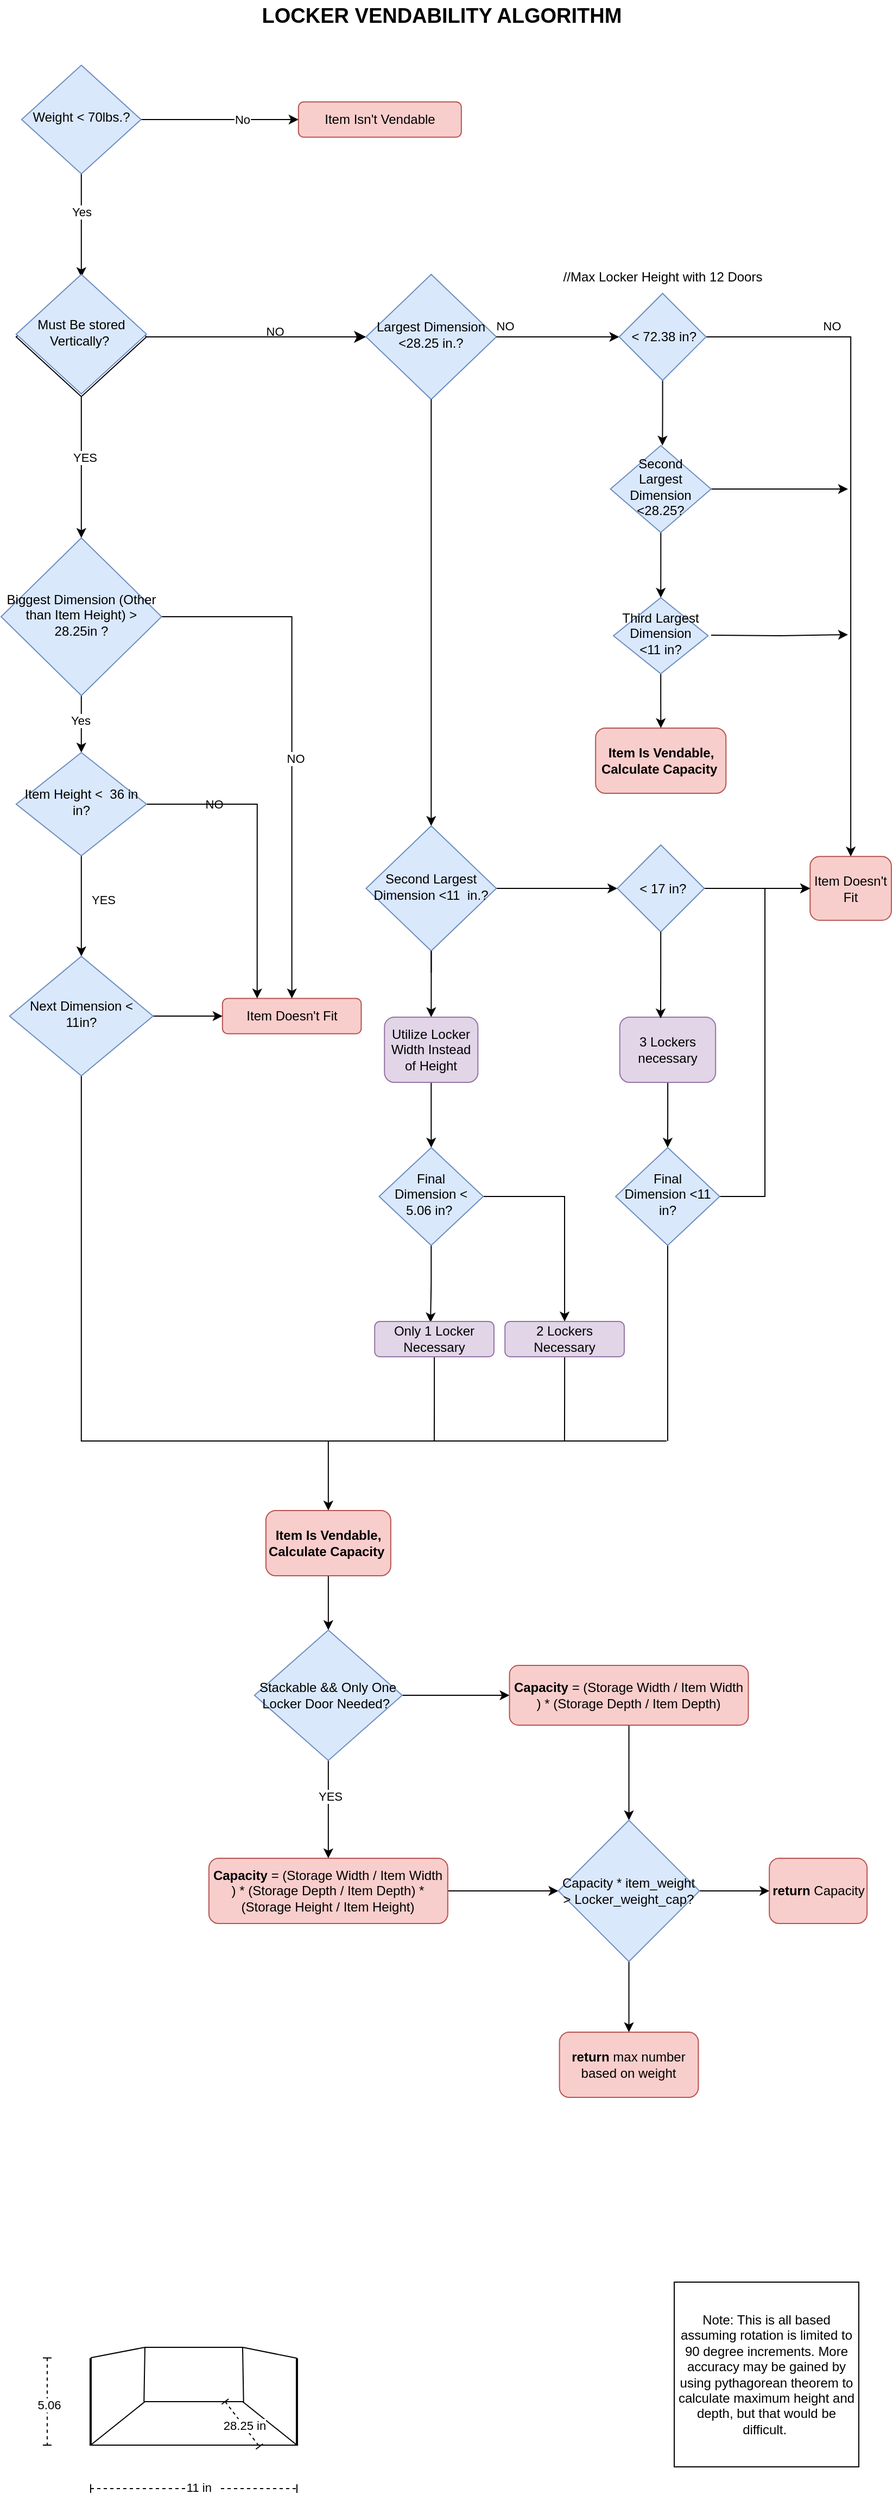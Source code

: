 <mxfile version="24.2.3" type="device">
  <diagram id="C5RBs43oDa-KdzZeNtuy" name="Page-1">
    <mxGraphModel dx="1131" dy="1566" grid="1" gridSize="10" guides="1" tooltips="1" connect="1" arrows="1" fold="1" page="1" pageScale="1" pageWidth="827" pageHeight="1169" math="0" shadow="0">
      <root>
        <mxCell id="WIyWlLk6GJQsqaUBKTNV-0" />
        <mxCell id="WIyWlLk6GJQsqaUBKTNV-1" parent="WIyWlLk6GJQsqaUBKTNV-0" />
        <mxCell id="WIyWlLk6GJQsqaUBKTNV-5" value="NO" style="edgeStyle=orthogonalEdgeStyle;rounded=0;html=1;jettySize=auto;orthogonalLoop=1;fontSize=11;endArrow=classic;endFill=1;endSize=8;strokeWidth=1;shadow=0;labelBackgroundColor=none;entryX=0;entryY=0.5;entryDx=0;entryDy=0;" parent="WIyWlLk6GJQsqaUBKTNV-1" source="WIyWlLk6GJQsqaUBKTNV-6" target="aG4er6lKRkwGD2ePPZym-28" edge="1">
          <mxGeometry x="0.171" y="5" relative="1" as="geometry">
            <mxPoint as="offset" />
            <mxPoint x="253.91" y="320.083" as="targetPoint" />
          </mxGeometry>
        </mxCell>
        <mxCell id="WIyWlLk6GJQsqaUBKTNV-6" value="Must Be stored Vertically?&amp;nbsp;" style="rhombus;whiteSpace=wrap;html=1;shadow=0;fontFamily=Helvetica;fontSize=12;align=center;strokeWidth=1;spacing=6;spacingTop=-4;" parent="WIyWlLk6GJQsqaUBKTNV-1" vertex="1">
          <mxGeometry x="13.91" y="265" width="120" height="110" as="geometry" />
        </mxCell>
        <mxCell id="aG4er6lKRkwGD2ePPZym-1" value="" style="shape=trapezoid;perimeter=trapezoidPerimeter;whiteSpace=wrap;html=1;fixedSize=1;size=50;" parent="WIyWlLk6GJQsqaUBKTNV-1" vertex="1">
          <mxGeometry x="82.48" y="2220" width="190" height="40" as="geometry" />
        </mxCell>
        <mxCell id="aG4er6lKRkwGD2ePPZym-2" value="" style="endArrow=none;html=1;strokeWidth=1;rounded=0;exitX=0.25;exitY=0;exitDx=0;exitDy=0;" parent="WIyWlLk6GJQsqaUBKTNV-1" edge="1">
          <mxGeometry width="50" height="50" relative="1" as="geometry">
            <mxPoint x="131.618" y="2220.0" as="sourcePoint" />
            <mxPoint x="132.48" y="2170" as="targetPoint" />
          </mxGeometry>
        </mxCell>
        <mxCell id="aG4er6lKRkwGD2ePPZym-3" value="" style="endArrow=none;html=1;strokeWidth=1;rounded=0;exitX=0.75;exitY=0;exitDx=0;exitDy=0;" parent="WIyWlLk6GJQsqaUBKTNV-1" source="aG4er6lKRkwGD2ePPZym-1" edge="1">
          <mxGeometry width="50" height="50" relative="1" as="geometry">
            <mxPoint x="252.48" y="2233" as="sourcePoint" />
            <mxPoint x="222.48" y="2170" as="targetPoint" />
          </mxGeometry>
        </mxCell>
        <mxCell id="aG4er6lKRkwGD2ePPZym-4" value="" style="endArrow=none;html=1;strokeWidth=2;rounded=0;exitX=0;exitY=0;exitDx=0;exitDy=0;" parent="WIyWlLk6GJQsqaUBKTNV-1" edge="1">
          <mxGeometry width="50" height="50" relative="1" as="geometry">
            <mxPoint x="82.48" y="2260" as="sourcePoint" />
            <mxPoint x="82.48" y="2180" as="targetPoint" />
          </mxGeometry>
        </mxCell>
        <mxCell id="aG4er6lKRkwGD2ePPZym-5" value="" style="endArrow=none;html=1;strokeWidth=2;rounded=0;exitX=0;exitY=0;exitDx=0;exitDy=0;" parent="WIyWlLk6GJQsqaUBKTNV-1" edge="1">
          <mxGeometry width="50" height="50" relative="1" as="geometry">
            <mxPoint x="272.48" y="2260" as="sourcePoint" />
            <mxPoint x="272.48" y="2180" as="targetPoint" />
          </mxGeometry>
        </mxCell>
        <mxCell id="aG4er6lKRkwGD2ePPZym-6" value="" style="endArrow=none;html=1;rounded=0;" parent="WIyWlLk6GJQsqaUBKTNV-1" edge="1">
          <mxGeometry width="50" height="50" relative="1" as="geometry">
            <mxPoint x="132.48" y="2170" as="sourcePoint" />
            <mxPoint x="222.48" y="2170" as="targetPoint" />
          </mxGeometry>
        </mxCell>
        <mxCell id="aG4er6lKRkwGD2ePPZym-8" value="" style="endArrow=none;html=1;rounded=0;" parent="WIyWlLk6GJQsqaUBKTNV-1" edge="1">
          <mxGeometry width="50" height="50" relative="1" as="geometry">
            <mxPoint x="272.48" y="2180" as="sourcePoint" />
            <mxPoint x="222.48" y="2170" as="targetPoint" />
          </mxGeometry>
        </mxCell>
        <mxCell id="aG4er6lKRkwGD2ePPZym-9" value="" style="endArrow=baseDash;dashed=1;html=1;rounded=0;startArrow=baseDash;startFill=0;endFill=0;" parent="WIyWlLk6GJQsqaUBKTNV-1" edge="1">
          <mxGeometry width="50" height="50" relative="1" as="geometry">
            <mxPoint x="82.48" y="2300" as="sourcePoint" />
            <mxPoint x="272.48" y="2300" as="targetPoint" />
          </mxGeometry>
        </mxCell>
        <mxCell id="aG4er6lKRkwGD2ePPZym-10" value="11 in&amp;nbsp;&amp;nbsp;" style="edgeLabel;html=1;align=center;verticalAlign=middle;resizable=0;points=[];" parent="aG4er6lKRkwGD2ePPZym-9" vertex="1" connectable="0">
          <mxGeometry x="0.074" y="1" relative="1" as="geometry">
            <mxPoint as="offset" />
          </mxGeometry>
        </mxCell>
        <mxCell id="aG4er6lKRkwGD2ePPZym-11" value="" style="endArrow=baseDash;dashed=1;html=1;rounded=0;startArrow=baseDash;startFill=0;endFill=0;" parent="WIyWlLk6GJQsqaUBKTNV-1" edge="1">
          <mxGeometry width="50" height="50" relative="1" as="geometry">
            <mxPoint x="42.48" y="2179.76" as="sourcePoint" />
            <mxPoint x="42.48" y="2260" as="targetPoint" />
          </mxGeometry>
        </mxCell>
        <mxCell id="aG4er6lKRkwGD2ePPZym-12" value="5.06" style="edgeLabel;html=1;align=center;verticalAlign=middle;resizable=0;points=[];" parent="aG4er6lKRkwGD2ePPZym-11" vertex="1" connectable="0">
          <mxGeometry x="0.074" y="1" relative="1" as="geometry">
            <mxPoint as="offset" />
          </mxGeometry>
        </mxCell>
        <mxCell id="aG4er6lKRkwGD2ePPZym-14" value="" style="endArrow=none;html=1;rounded=0;" parent="WIyWlLk6GJQsqaUBKTNV-1" edge="1">
          <mxGeometry width="50" height="50" relative="1" as="geometry">
            <mxPoint x="132.48" y="2170" as="sourcePoint" />
            <mxPoint x="82.48" y="2179.66" as="targetPoint" />
          </mxGeometry>
        </mxCell>
        <mxCell id="aG4er6lKRkwGD2ePPZym-15" value="" style="endArrow=baseDash;dashed=1;html=1;rounded=0;startArrow=baseDash;startFill=0;endFill=0;entryX=0.818;entryY=1.033;entryDx=0;entryDy=0;exitX=0.652;exitY=-0.002;exitDx=0;exitDy=0;entryPerimeter=0;exitPerimeter=0;" parent="WIyWlLk6GJQsqaUBKTNV-1" source="aG4er6lKRkwGD2ePPZym-1" target="aG4er6lKRkwGD2ePPZym-1" edge="1">
          <mxGeometry width="50" height="50" relative="1" as="geometry">
            <mxPoint x="172.48" y="2220" as="sourcePoint" />
            <mxPoint x="242.48" y="2260" as="targetPoint" />
          </mxGeometry>
        </mxCell>
        <mxCell id="aG4er6lKRkwGD2ePPZym-16" value="28.25 in" style="edgeLabel;html=1;align=center;verticalAlign=middle;resizable=0;points=[];" parent="aG4er6lKRkwGD2ePPZym-15" vertex="1" connectable="0">
          <mxGeometry x="0.074" y="1" relative="1" as="geometry">
            <mxPoint as="offset" />
          </mxGeometry>
        </mxCell>
        <mxCell id="aG4er6lKRkwGD2ePPZym-17" value="&lt;font size=&quot;1&quot; style=&quot;&quot;&gt;&lt;b style=&quot;font-size: 19px;&quot;&gt;LOCKER VENDABILITY ALGORITHM&lt;/b&gt;&lt;/font&gt;" style="text;html=1;align=center;verticalAlign=middle;whiteSpace=wrap;rounded=0;" parent="WIyWlLk6GJQsqaUBKTNV-1" vertex="1">
          <mxGeometry x="191.41" y="10" width="430" height="30" as="geometry" />
        </mxCell>
        <mxCell id="aG4er6lKRkwGD2ePPZym-99" style="edgeStyle=orthogonalEdgeStyle;rounded=0;orthogonalLoop=1;jettySize=auto;html=1;" parent="WIyWlLk6GJQsqaUBKTNV-1" source="aG4er6lKRkwGD2ePPZym-100" edge="1">
          <mxGeometry relative="1" as="geometry">
            <mxPoint x="396.16" y="861" as="targetPoint" />
          </mxGeometry>
        </mxCell>
        <mxCell id="aG4er6lKRkwGD2ePPZym-112" style="edgeStyle=orthogonalEdgeStyle;rounded=0;orthogonalLoop=1;jettySize=auto;html=1;entryX=0.5;entryY=0;entryDx=0;entryDy=0;" parent="WIyWlLk6GJQsqaUBKTNV-1" source="aG4er6lKRkwGD2ePPZym-121" target="aG4er6lKRkwGD2ePPZym-113" edge="1">
          <mxGeometry relative="1" as="geometry">
            <mxPoint x="567.35" y="635" as="targetPoint" />
          </mxGeometry>
        </mxCell>
        <mxCell id="aG4er6lKRkwGD2ePPZym-170" value="NO" style="edgeLabel;html=1;align=center;verticalAlign=middle;resizable=0;points=[];" parent="aG4er6lKRkwGD2ePPZym-112" vertex="1" connectable="0">
          <mxGeometry x="-0.598" y="-4" relative="1" as="geometry">
            <mxPoint x="-8" y="-14" as="offset" />
          </mxGeometry>
        </mxCell>
        <mxCell id="aG4er6lKRkwGD2ePPZym-28" value="Largest Dimension &amp;lt;28.25 in.?" style="rhombus;whiteSpace=wrap;html=1;shadow=0;fontFamily=Helvetica;fontSize=12;align=center;strokeWidth=1;spacing=6;spacingTop=-4;fillColor=#dae8fc;strokeColor=#6c8ebf;" parent="WIyWlLk6GJQsqaUBKTNV-1" vertex="1">
          <mxGeometry x="336.16" y="262.5" width="120" height="115" as="geometry" />
        </mxCell>
        <mxCell id="aG4er6lKRkwGD2ePPZym-31" value="Item Isn&#39;t Vendable" style="rounded=1;whiteSpace=wrap;html=1;fontSize=12;glass=0;strokeWidth=1;shadow=0;fillColor=#f8cecc;strokeColor=#b85450;" parent="WIyWlLk6GJQsqaUBKTNV-1" vertex="1">
          <mxGeometry x="273.91" y="103.75" width="150" height="32.5" as="geometry" />
        </mxCell>
        <mxCell id="aG4er6lKRkwGD2ePPZym-33" style="edgeStyle=orthogonalEdgeStyle;rounded=0;orthogonalLoop=1;jettySize=auto;html=1;entryX=0;entryY=0.5;entryDx=0;entryDy=0;" parent="WIyWlLk6GJQsqaUBKTNV-1" source="aG4er6lKRkwGD2ePPZym-32" target="aG4er6lKRkwGD2ePPZym-31" edge="1">
          <mxGeometry relative="1" as="geometry" />
        </mxCell>
        <mxCell id="aG4er6lKRkwGD2ePPZym-35" value="No" style="edgeLabel;html=1;align=center;verticalAlign=middle;resizable=0;points=[];" parent="aG4er6lKRkwGD2ePPZym-33" vertex="1" connectable="0">
          <mxGeometry x="-0.387" y="-1" relative="1" as="geometry">
            <mxPoint x="48" y="-1" as="offset" />
          </mxGeometry>
        </mxCell>
        <mxCell id="aG4er6lKRkwGD2ePPZym-34" style="edgeStyle=orthogonalEdgeStyle;rounded=0;orthogonalLoop=1;jettySize=auto;html=1;entryX=0.5;entryY=0;entryDx=0;entryDy=0;" parent="WIyWlLk6GJQsqaUBKTNV-1" source="aG4er6lKRkwGD2ePPZym-32" target="WIyWlLk6GJQsqaUBKTNV-6" edge="1">
          <mxGeometry relative="1" as="geometry" />
        </mxCell>
        <mxCell id="aG4er6lKRkwGD2ePPZym-36" value="Yes" style="edgeLabel;html=1;align=center;verticalAlign=middle;resizable=0;points=[];" parent="aG4er6lKRkwGD2ePPZym-34" vertex="1" connectable="0">
          <mxGeometry x="-0.267" relative="1" as="geometry">
            <mxPoint as="offset" />
          </mxGeometry>
        </mxCell>
        <mxCell id="aG4er6lKRkwGD2ePPZym-32" value="Weight &amp;lt; 70lbs.?" style="rhombus;whiteSpace=wrap;html=1;shadow=0;fontFamily=Helvetica;fontSize=12;align=center;strokeWidth=1;spacing=6;spacingTop=-4;fillColor=#dae8fc;strokeColor=#6c8ebf;" parent="WIyWlLk6GJQsqaUBKTNV-1" vertex="1">
          <mxGeometry x="18.91" y="70" width="110" height="100" as="geometry" />
        </mxCell>
        <mxCell id="aG4er6lKRkwGD2ePPZym-40" value="" style="edgeStyle=orthogonalEdgeStyle;rounded=0;orthogonalLoop=1;jettySize=auto;html=1;endArrow=none;endFill=0;startArrow=classic;startFill=1;exitX=0.5;exitY=0;exitDx=0;exitDy=0;" parent="WIyWlLk6GJQsqaUBKTNV-1" source="aG4er6lKRkwGD2ePPZym-54" target="WIyWlLk6GJQsqaUBKTNV-6" edge="1">
          <mxGeometry relative="1" as="geometry">
            <mxPoint x="73.91" y="625" as="sourcePoint" />
          </mxGeometry>
        </mxCell>
        <mxCell id="aG4er6lKRkwGD2ePPZym-51" value="YES" style="edgeLabel;html=1;align=center;verticalAlign=middle;resizable=0;points=[];" parent="aG4er6lKRkwGD2ePPZym-40" vertex="1" connectable="0">
          <mxGeometry x="0.147" y="-3" relative="1" as="geometry">
            <mxPoint as="offset" />
          </mxGeometry>
        </mxCell>
        <mxCell id="aG4er6lKRkwGD2ePPZym-52" value="Item Doesn&#39;t Fit" style="rounded=1;whiteSpace=wrap;html=1;fontSize=12;glass=0;strokeWidth=1;shadow=0;fillColor=#f8cecc;strokeColor=#b85450;" parent="WIyWlLk6GJQsqaUBKTNV-1" vertex="1">
          <mxGeometry x="203.91" y="928.75" width="127.81" height="32.5" as="geometry" />
        </mxCell>
        <mxCell id="aG4er6lKRkwGD2ePPZym-59" style="edgeStyle=orthogonalEdgeStyle;rounded=0;orthogonalLoop=1;jettySize=auto;html=1;entryX=0.5;entryY=0;entryDx=0;entryDy=0;" parent="WIyWlLk6GJQsqaUBKTNV-1" source="aG4er6lKRkwGD2ePPZym-54" target="aG4er6lKRkwGD2ePPZym-56" edge="1">
          <mxGeometry relative="1" as="geometry" />
        </mxCell>
        <mxCell id="aG4er6lKRkwGD2ePPZym-61" value="Yes" style="edgeLabel;html=1;align=center;verticalAlign=middle;resizable=0;points=[];" parent="aG4er6lKRkwGD2ePPZym-59" vertex="1" connectable="0">
          <mxGeometry x="-0.151" y="-1" relative="1" as="geometry">
            <mxPoint as="offset" />
          </mxGeometry>
        </mxCell>
        <mxCell id="aG4er6lKRkwGD2ePPZym-63" style="edgeStyle=orthogonalEdgeStyle;rounded=0;orthogonalLoop=1;jettySize=auto;html=1;entryX=0.5;entryY=0;entryDx=0;entryDy=0;" parent="WIyWlLk6GJQsqaUBKTNV-1" source="aG4er6lKRkwGD2ePPZym-54" target="aG4er6lKRkwGD2ePPZym-52" edge="1">
          <mxGeometry relative="1" as="geometry">
            <mxPoint x="293.91" y="595" as="targetPoint" />
          </mxGeometry>
        </mxCell>
        <mxCell id="aG4er6lKRkwGD2ePPZym-64" value="NO" style="edgeLabel;html=1;align=center;verticalAlign=middle;resizable=0;points=[];" parent="aG4er6lKRkwGD2ePPZym-63" vertex="1" connectable="0">
          <mxGeometry x="0.062" y="3" relative="1" as="geometry">
            <mxPoint as="offset" />
          </mxGeometry>
        </mxCell>
        <mxCell id="aG4er6lKRkwGD2ePPZym-54" value="Biggest Dimension (Other than Item Height) &amp;gt; 28.25in ?" style="rhombus;whiteSpace=wrap;html=1;shadow=0;fontFamily=Helvetica;fontSize=12;align=center;strokeWidth=1;spacing=6;spacingTop=-4;fillColor=#dae8fc;strokeColor=#6c8ebf;" parent="WIyWlLk6GJQsqaUBKTNV-1" vertex="1">
          <mxGeometry y="505" width="147.81" height="145" as="geometry" />
        </mxCell>
        <mxCell id="aG4er6lKRkwGD2ePPZym-55" value="NO" style="edgeLabel;html=1;align=center;verticalAlign=middle;resizable=0;points=[];" parent="WIyWlLk6GJQsqaUBKTNV-1" vertex="1" connectable="0">
          <mxGeometry x="195.29" y="750" as="geometry" />
        </mxCell>
        <mxCell id="aG4er6lKRkwGD2ePPZym-68" style="edgeStyle=orthogonalEdgeStyle;rounded=0;orthogonalLoop=1;jettySize=auto;html=1;entryX=0.5;entryY=0;entryDx=0;entryDy=0;" parent="WIyWlLk6GJQsqaUBKTNV-1" source="aG4er6lKRkwGD2ePPZym-56" target="aG4er6lKRkwGD2ePPZym-67" edge="1">
          <mxGeometry relative="1" as="geometry" />
        </mxCell>
        <mxCell id="aG4er6lKRkwGD2ePPZym-69" value="YES" style="edgeLabel;html=1;align=center;verticalAlign=middle;resizable=0;points=[];" parent="aG4er6lKRkwGD2ePPZym-68" vertex="1" connectable="0">
          <mxGeometry x="-0.444" y="1" relative="1" as="geometry">
            <mxPoint x="19" y="15" as="offset" />
          </mxGeometry>
        </mxCell>
        <mxCell id="aG4er6lKRkwGD2ePPZym-82" style="edgeStyle=orthogonalEdgeStyle;rounded=0;orthogonalLoop=1;jettySize=auto;html=1;entryX=0.25;entryY=0;entryDx=0;entryDy=0;" parent="WIyWlLk6GJQsqaUBKTNV-1" source="aG4er6lKRkwGD2ePPZym-56" target="aG4er6lKRkwGD2ePPZym-52" edge="1">
          <mxGeometry relative="1" as="geometry">
            <mxPoint x="245.72" y="930" as="targetPoint" />
          </mxGeometry>
        </mxCell>
        <mxCell id="aG4er6lKRkwGD2ePPZym-56" value="Item Height &amp;lt;&amp;nbsp; 36 in in?" style="rhombus;whiteSpace=wrap;html=1;shadow=0;fontFamily=Helvetica;fontSize=12;align=center;strokeWidth=1;spacing=6;spacingTop=-4;fillColor=#dae8fc;strokeColor=#6c8ebf;" parent="WIyWlLk6GJQsqaUBKTNV-1" vertex="1">
          <mxGeometry x="13.91" y="702.5" width="120" height="95" as="geometry" />
        </mxCell>
        <mxCell id="aG4er6lKRkwGD2ePPZym-72" style="edgeStyle=orthogonalEdgeStyle;rounded=0;orthogonalLoop=1;jettySize=auto;html=1;entryX=0.5;entryY=0;entryDx=0;entryDy=0;exitX=0.5;exitY=1;exitDx=0;exitDy=0;" parent="WIyWlLk6GJQsqaUBKTNV-1" source="aG4er6lKRkwGD2ePPZym-67" target="aG4er6lKRkwGD2ePPZym-73" edge="1">
          <mxGeometry relative="1" as="geometry">
            <mxPoint x="73.91" y="1601.05" as="targetPoint" />
            <mxPoint x="73.905" y="1170" as="sourcePoint" />
            <Array as="points">
              <mxPoint x="73.72" y="1336" />
              <mxPoint x="301.72" y="1336" />
            </Array>
          </mxGeometry>
        </mxCell>
        <mxCell id="aG4er6lKRkwGD2ePPZym-83" style="edgeStyle=orthogonalEdgeStyle;rounded=0;orthogonalLoop=1;jettySize=auto;html=1;entryX=0;entryY=0.5;entryDx=0;entryDy=0;" parent="WIyWlLk6GJQsqaUBKTNV-1" source="aG4er6lKRkwGD2ePPZym-67" target="aG4er6lKRkwGD2ePPZym-52" edge="1">
          <mxGeometry relative="1" as="geometry" />
        </mxCell>
        <mxCell id="aG4er6lKRkwGD2ePPZym-67" value="Next Dimension &amp;lt; 11in?" style="rhombus;whiteSpace=wrap;html=1;shadow=0;fontFamily=Helvetica;fontSize=12;align=center;strokeWidth=1;spacing=6;spacingTop=-4;fillColor=#dae8fc;strokeColor=#6c8ebf;" parent="WIyWlLk6GJQsqaUBKTNV-1" vertex="1">
          <mxGeometry x="7.81" y="890" width="132.19" height="110" as="geometry" />
        </mxCell>
        <mxCell id="aG4er6lKRkwGD2ePPZym-195" style="edgeStyle=orthogonalEdgeStyle;rounded=0;orthogonalLoop=1;jettySize=auto;html=1;" parent="WIyWlLk6GJQsqaUBKTNV-1" source="aG4er6lKRkwGD2ePPZym-73" target="aG4er6lKRkwGD2ePPZym-164" edge="1">
          <mxGeometry relative="1" as="geometry" />
        </mxCell>
        <mxCell id="aG4er6lKRkwGD2ePPZym-73" value="&lt;b&gt;Item Is Vendable, Calculate Capacity&amp;nbsp;&lt;/b&gt;" style="rounded=1;whiteSpace=wrap;html=1;fontSize=12;glass=0;strokeWidth=1;shadow=0;fillColor=#f8cecc;strokeColor=#b85450;" parent="WIyWlLk6GJQsqaUBKTNV-1" vertex="1">
          <mxGeometry x="243.91" y="1400" width="115" height="60" as="geometry" />
        </mxCell>
        <mxCell id="aG4er6lKRkwGD2ePPZym-113" value="Item Doesn&#39;t Fit" style="rounded=1;whiteSpace=wrap;html=1;fontSize=12;glass=0;strokeWidth=1;shadow=0;fillColor=#f8cecc;strokeColor=#b85450;" parent="WIyWlLk6GJQsqaUBKTNV-1" vertex="1">
          <mxGeometry x="745.16" y="798.13" width="74.84" height="58.75" as="geometry" />
        </mxCell>
        <mxCell id="aG4er6lKRkwGD2ePPZym-115" value="" style="edgeStyle=orthogonalEdgeStyle;rounded=0;orthogonalLoop=1;jettySize=auto;html=1;" parent="WIyWlLk6GJQsqaUBKTNV-1" source="aG4er6lKRkwGD2ePPZym-28" target="aG4er6lKRkwGD2ePPZym-100" edge="1">
          <mxGeometry relative="1" as="geometry">
            <mxPoint x="387.35" y="515" as="targetPoint" />
            <mxPoint x="387.35" y="378" as="sourcePoint" />
          </mxGeometry>
        </mxCell>
        <mxCell id="aG4er6lKRkwGD2ePPZym-186" style="edgeStyle=orthogonalEdgeStyle;rounded=0;orthogonalLoop=1;jettySize=auto;html=1;entryX=0;entryY=0.5;entryDx=0;entryDy=0;" parent="WIyWlLk6GJQsqaUBKTNV-1" source="aG4er6lKRkwGD2ePPZym-100" target="aG4er6lKRkwGD2ePPZym-166" edge="1">
          <mxGeometry relative="1" as="geometry" />
        </mxCell>
        <mxCell id="aG4er6lKRkwGD2ePPZym-100" value="Second Largest Dimension &amp;lt;11&amp;nbsp; in.?" style="rhombus;whiteSpace=wrap;html=1;shadow=0;fontFamily=Helvetica;fontSize=12;align=center;strokeWidth=1;spacing=6;spacingTop=-4;fillColor=#dae8fc;strokeColor=#6c8ebf;" parent="WIyWlLk6GJQsqaUBKTNV-1" vertex="1">
          <mxGeometry x="336.16" y="770" width="120" height="115" as="geometry" />
        </mxCell>
        <mxCell id="aG4er6lKRkwGD2ePPZym-128" value="" style="edgeStyle=orthogonalEdgeStyle;rounded=0;orthogonalLoop=1;jettySize=auto;html=1;" parent="WIyWlLk6GJQsqaUBKTNV-1" source="aG4er6lKRkwGD2ePPZym-100" target="aG4er6lKRkwGD2ePPZym-123" edge="1">
          <mxGeometry relative="1" as="geometry">
            <mxPoint x="395.97" y="1026" as="targetPoint" />
            <mxPoint x="395.97" y="885" as="sourcePoint" />
          </mxGeometry>
        </mxCell>
        <mxCell id="aG4er6lKRkwGD2ePPZym-138" style="edgeStyle=orthogonalEdgeStyle;rounded=0;orthogonalLoop=1;jettySize=auto;html=1;entryX=0.5;entryY=0;entryDx=0;entryDy=0;" parent="WIyWlLk6GJQsqaUBKTNV-1" source="aG4er6lKRkwGD2ePPZym-123" target="aG4er6lKRkwGD2ePPZym-137" edge="1">
          <mxGeometry relative="1" as="geometry" />
        </mxCell>
        <mxCell id="aG4er6lKRkwGD2ePPZym-123" value="Utilize Locker Width Instead of Height" style="rounded=1;whiteSpace=wrap;html=1;fillColor=#e1d5e7;strokeColor=#9673a6;" parent="WIyWlLk6GJQsqaUBKTNV-1" vertex="1">
          <mxGeometry x="353.13" y="946" width="86.06" height="60" as="geometry" />
        </mxCell>
        <mxCell id="aG4er6lKRkwGD2ePPZym-135" style="edgeStyle=orthogonalEdgeStyle;rounded=0;orthogonalLoop=1;jettySize=auto;html=1;" parent="WIyWlLk6GJQsqaUBKTNV-1" source="aG4er6lKRkwGD2ePPZym-129" target="aG4er6lKRkwGD2ePPZym-133" edge="1">
          <mxGeometry relative="1" as="geometry" />
        </mxCell>
        <mxCell id="aG4er6lKRkwGD2ePPZym-129" value="3 Lockers necessary" style="rounded=1;whiteSpace=wrap;html=1;fillColor=#e1d5e7;strokeColor=#9673a6;" parent="WIyWlLk6GJQsqaUBKTNV-1" vertex="1">
          <mxGeometry x="569.85" y="946" width="88.25" height="60" as="geometry" />
        </mxCell>
        <mxCell id="aG4er6lKRkwGD2ePPZym-139" style="edgeStyle=orthogonalEdgeStyle;rounded=0;orthogonalLoop=1;jettySize=auto;html=1;entryX=0;entryY=0.5;entryDx=0;entryDy=0;" parent="WIyWlLk6GJQsqaUBKTNV-1" source="aG4er6lKRkwGD2ePPZym-133" target="aG4er6lKRkwGD2ePPZym-113" edge="1">
          <mxGeometry relative="1" as="geometry" />
        </mxCell>
        <mxCell id="aG4er6lKRkwGD2ePPZym-149" style="edgeStyle=orthogonalEdgeStyle;rounded=0;orthogonalLoop=1;jettySize=auto;html=1;endArrow=none;endFill=0;" parent="WIyWlLk6GJQsqaUBKTNV-1" source="aG4er6lKRkwGD2ePPZym-133" edge="1">
          <mxGeometry relative="1" as="geometry">
            <mxPoint x="613.97" y="1336" as="targetPoint" />
          </mxGeometry>
        </mxCell>
        <mxCell id="aG4er6lKRkwGD2ePPZym-133" value="Final Dimension &amp;lt;11 in?" style="rhombus;whiteSpace=wrap;html=1;shadow=0;fontFamily=Helvetica;fontSize=12;align=center;strokeWidth=1;spacing=6;spacingTop=-4;fillColor=#dae8fc;strokeColor=#6c8ebf;" parent="WIyWlLk6GJQsqaUBKTNV-1" vertex="1">
          <mxGeometry x="566.04" y="1066" width="95.87" height="90" as="geometry" />
        </mxCell>
        <mxCell id="aG4er6lKRkwGD2ePPZym-142" style="edgeStyle=orthogonalEdgeStyle;rounded=0;orthogonalLoop=1;jettySize=auto;html=1;entryX=0.5;entryY=0;entryDx=0;entryDy=0;" parent="WIyWlLk6GJQsqaUBKTNV-1" source="aG4er6lKRkwGD2ePPZym-137" target="aG4er6lKRkwGD2ePPZym-144" edge="1">
          <mxGeometry relative="1" as="geometry">
            <mxPoint x="513.97" y="1286" as="targetPoint" />
          </mxGeometry>
        </mxCell>
        <mxCell id="aG4er6lKRkwGD2ePPZym-143" style="edgeStyle=orthogonalEdgeStyle;rounded=0;orthogonalLoop=1;jettySize=auto;html=1;entryX=0.468;entryY=0.026;entryDx=0;entryDy=0;entryPerimeter=0;" parent="WIyWlLk6GJQsqaUBKTNV-1" source="aG4er6lKRkwGD2ePPZym-137" target="aG4er6lKRkwGD2ePPZym-146" edge="1">
          <mxGeometry relative="1" as="geometry">
            <mxPoint x="395.97" y="1216" as="targetPoint" />
          </mxGeometry>
        </mxCell>
        <mxCell id="aG4er6lKRkwGD2ePPZym-137" value="Final Dimension &amp;lt; 5.06 in?&amp;nbsp;" style="rhombus;whiteSpace=wrap;html=1;shadow=0;fontFamily=Helvetica;fontSize=12;align=center;strokeWidth=1;spacing=6;spacingTop=-4;fillColor=#dae8fc;strokeColor=#6c8ebf;" parent="WIyWlLk6GJQsqaUBKTNV-1" vertex="1">
          <mxGeometry x="348.23" y="1066" width="95.87" height="90" as="geometry" />
        </mxCell>
        <mxCell id="aG4er6lKRkwGD2ePPZym-151" style="edgeStyle=orthogonalEdgeStyle;rounded=0;orthogonalLoop=1;jettySize=auto;html=1;endArrow=none;endFill=0;" parent="WIyWlLk6GJQsqaUBKTNV-1" source="aG4er6lKRkwGD2ePPZym-144" edge="1">
          <mxGeometry relative="1" as="geometry">
            <mxPoint x="518.97" y="1336" as="targetPoint" />
          </mxGeometry>
        </mxCell>
        <mxCell id="aG4er6lKRkwGD2ePPZym-144" value="2 Lockers Necessary" style="rounded=1;whiteSpace=wrap;html=1;fontSize=12;glass=0;strokeWidth=1;shadow=0;fillColor=#e1d5e7;strokeColor=#9673a6;" parent="WIyWlLk6GJQsqaUBKTNV-1" vertex="1">
          <mxGeometry x="464.1" y="1226" width="109.87" height="32.5" as="geometry" />
        </mxCell>
        <mxCell id="aG4er6lKRkwGD2ePPZym-152" style="edgeStyle=orthogonalEdgeStyle;rounded=0;orthogonalLoop=1;jettySize=auto;html=1;endArrow=none;endFill=0;" parent="WIyWlLk6GJQsqaUBKTNV-1" source="aG4er6lKRkwGD2ePPZym-146" edge="1">
          <mxGeometry relative="1" as="geometry">
            <mxPoint x="398.97" y="1336" as="targetPoint" />
          </mxGeometry>
        </mxCell>
        <mxCell id="aG4er6lKRkwGD2ePPZym-146" value="Only 1 Locker Necessary" style="rounded=1;whiteSpace=wrap;html=1;fontSize=12;glass=0;strokeWidth=1;shadow=0;fillColor=#e1d5e7;strokeColor=#9673a6;" parent="WIyWlLk6GJQsqaUBKTNV-1" vertex="1">
          <mxGeometry x="344.1" y="1226" width="109.87" height="32.5" as="geometry" />
        </mxCell>
        <mxCell id="aG4er6lKRkwGD2ePPZym-153" value="" style="endArrow=none;html=1;rounded=0;" parent="WIyWlLk6GJQsqaUBKTNV-1" edge="1">
          <mxGeometry width="50" height="50" relative="1" as="geometry">
            <mxPoint x="398.97" y="1336" as="sourcePoint" />
            <mxPoint x="612.97" y="1336" as="targetPoint" />
          </mxGeometry>
        </mxCell>
        <mxCell id="aG4er6lKRkwGD2ePPZym-159" value="" style="endArrow=none;html=1;rounded=0;" parent="WIyWlLk6GJQsqaUBKTNV-1" edge="1">
          <mxGeometry width="50" height="50" relative="1" as="geometry">
            <mxPoint x="301.72" y="1336.05" as="sourcePoint" />
            <mxPoint x="541.72" y="1336.05" as="targetPoint" />
          </mxGeometry>
        </mxCell>
        <mxCell id="aG4er6lKRkwGD2ePPZym-196" style="edgeStyle=orthogonalEdgeStyle;rounded=0;orthogonalLoop=1;jettySize=auto;html=1;" parent="WIyWlLk6GJQsqaUBKTNV-1" source="aG4er6lKRkwGD2ePPZym-164" edge="1">
          <mxGeometry relative="1" as="geometry">
            <mxPoint x="301.41" y="1720" as="targetPoint" />
          </mxGeometry>
        </mxCell>
        <mxCell id="aG4er6lKRkwGD2ePPZym-197" value="YES" style="edgeLabel;html=1;align=center;verticalAlign=middle;resizable=0;points=[];" parent="aG4er6lKRkwGD2ePPZym-196" vertex="1" connectable="0">
          <mxGeometry x="-0.267" y="1" relative="1" as="geometry">
            <mxPoint as="offset" />
          </mxGeometry>
        </mxCell>
        <mxCell id="aG4er6lKRkwGD2ePPZym-201" style="edgeStyle=orthogonalEdgeStyle;rounded=0;orthogonalLoop=1;jettySize=auto;html=1;" parent="WIyWlLk6GJQsqaUBKTNV-1" source="aG4er6lKRkwGD2ePPZym-164" target="aG4er6lKRkwGD2ePPZym-192" edge="1">
          <mxGeometry relative="1" as="geometry" />
        </mxCell>
        <mxCell id="aG4er6lKRkwGD2ePPZym-164" value="Stackable &amp;amp;&amp;amp; Only One Locker Door Needed?&amp;nbsp;" style="rhombus;whiteSpace=wrap;html=1;fillColor=#dae8fc;strokeColor=#6c8ebf;" parent="WIyWlLk6GJQsqaUBKTNV-1" vertex="1">
          <mxGeometry x="233.41" y="1510" width="136" height="120" as="geometry" />
        </mxCell>
        <mxCell id="aG4er6lKRkwGD2ePPZym-188" style="edgeStyle=orthogonalEdgeStyle;rounded=0;orthogonalLoop=1;jettySize=auto;html=1;entryX=0;entryY=0.5;entryDx=0;entryDy=0;" parent="WIyWlLk6GJQsqaUBKTNV-1" source="aG4er6lKRkwGD2ePPZym-166" target="aG4er6lKRkwGD2ePPZym-113" edge="1">
          <mxGeometry relative="1" as="geometry" />
        </mxCell>
        <mxCell id="aG4er6lKRkwGD2ePPZym-166" value="&amp;nbsp;&amp;lt; 17 in?" style="rhombus;whiteSpace=wrap;html=1;fillColor=#dae8fc;strokeColor=#6c8ebf;" parent="WIyWlLk6GJQsqaUBKTNV-1" vertex="1">
          <mxGeometry x="567.61" y="787.5" width="80" height="80" as="geometry" />
        </mxCell>
        <mxCell id="aG4er6lKRkwGD2ePPZym-167" value="" style="edgeStyle=orthogonalEdgeStyle;rounded=0;orthogonalLoop=1;jettySize=auto;html=1;entryX=0;entryY=0.5;entryDx=0;entryDy=0;" parent="WIyWlLk6GJQsqaUBKTNV-1" source="aG4er6lKRkwGD2ePPZym-28" target="aG4er6lKRkwGD2ePPZym-121" edge="1">
          <mxGeometry relative="1" as="geometry">
            <mxPoint x="815.16" y="820" as="targetPoint" />
            <mxPoint x="447.16" y="320" as="sourcePoint" />
          </mxGeometry>
        </mxCell>
        <mxCell id="aG4er6lKRkwGD2ePPZym-168" value="NO" style="edgeLabel;html=1;align=center;verticalAlign=middle;resizable=0;points=[];" parent="aG4er6lKRkwGD2ePPZym-167" vertex="1" connectable="0">
          <mxGeometry x="-0.856" y="3" relative="1" as="geometry">
            <mxPoint y="-7" as="offset" />
          </mxGeometry>
        </mxCell>
        <mxCell id="aG4er6lKRkwGD2ePPZym-174" style="edgeStyle=orthogonalEdgeStyle;rounded=0;orthogonalLoop=1;jettySize=auto;html=1;" parent="WIyWlLk6GJQsqaUBKTNV-1" source="aG4er6lKRkwGD2ePPZym-121" edge="1">
          <mxGeometry relative="1" as="geometry">
            <mxPoint x="609.16" y="420" as="targetPoint" />
          </mxGeometry>
        </mxCell>
        <mxCell id="aG4er6lKRkwGD2ePPZym-121" value="&amp;nbsp;&amp;lt; 72.38 in?" style="rhombus;whiteSpace=wrap;html=1;fillColor=#dae8fc;strokeColor=#6c8ebf;" parent="WIyWlLk6GJQsqaUBKTNV-1" vertex="1">
          <mxGeometry x="569.29" y="280" width="80" height="80" as="geometry" />
        </mxCell>
        <mxCell id="aG4er6lKRkwGD2ePPZym-169" value="//Max Locker Height with 12 Doors" style="text;html=1;align=center;verticalAlign=middle;resizable=0;points=[];autosize=1;strokeColor=none;fillColor=none;" parent="WIyWlLk6GJQsqaUBKTNV-1" vertex="1">
          <mxGeometry x="504.29" y="250" width="210" height="30" as="geometry" />
        </mxCell>
        <mxCell id="aG4er6lKRkwGD2ePPZym-179" style="edgeStyle=orthogonalEdgeStyle;rounded=0;orthogonalLoop=1;jettySize=auto;html=1;entryX=0.5;entryY=0;entryDx=0;entryDy=0;" parent="WIyWlLk6GJQsqaUBKTNV-1" source="aG4er6lKRkwGD2ePPZym-177" target="aG4er6lKRkwGD2ePPZym-178" edge="1">
          <mxGeometry relative="1" as="geometry" />
        </mxCell>
        <mxCell id="aG4er6lKRkwGD2ePPZym-180" style="edgeStyle=orthogonalEdgeStyle;rounded=0;orthogonalLoop=1;jettySize=auto;html=1;" parent="WIyWlLk6GJQsqaUBKTNV-1" source="aG4er6lKRkwGD2ePPZym-177" edge="1">
          <mxGeometry relative="1" as="geometry">
            <mxPoint x="780" y="460" as="targetPoint" />
          </mxGeometry>
        </mxCell>
        <mxCell id="aG4er6lKRkwGD2ePPZym-177" value="Second Largest Dimension &amp;lt;28.25?" style="rhombus;whiteSpace=wrap;html=1;shadow=0;fontFamily=Helvetica;fontSize=12;align=center;strokeWidth=1;spacing=6;spacingTop=-4;fillColor=#dae8fc;strokeColor=#6c8ebf;" parent="WIyWlLk6GJQsqaUBKTNV-1" vertex="1">
          <mxGeometry x="561.26" y="420" width="92.71" height="80" as="geometry" />
        </mxCell>
        <mxCell id="aG4er6lKRkwGD2ePPZym-185" style="edgeStyle=orthogonalEdgeStyle;rounded=0;orthogonalLoop=1;jettySize=auto;html=1;" parent="WIyWlLk6GJQsqaUBKTNV-1" source="aG4er6lKRkwGD2ePPZym-178" target="aG4er6lKRkwGD2ePPZym-184" edge="1">
          <mxGeometry relative="1" as="geometry" />
        </mxCell>
        <mxCell id="aG4er6lKRkwGD2ePPZym-178" value="Third Largest Dimension &amp;lt;11 in?" style="rhombus;whiteSpace=wrap;html=1;shadow=0;fontFamily=Helvetica;fontSize=12;align=center;strokeWidth=1;spacing=6;spacingTop=-4;fillColor=#dae8fc;strokeColor=#6c8ebf;" parent="WIyWlLk6GJQsqaUBKTNV-1" vertex="1">
          <mxGeometry x="564.01" y="560" width="87.22" height="70" as="geometry" />
        </mxCell>
        <mxCell id="aG4er6lKRkwGD2ePPZym-183" style="edgeStyle=orthogonalEdgeStyle;rounded=0;orthogonalLoop=1;jettySize=auto;html=1;" parent="WIyWlLk6GJQsqaUBKTNV-1" edge="1">
          <mxGeometry relative="1" as="geometry">
            <mxPoint x="780" y="594" as="targetPoint" />
            <mxPoint x="653.97" y="594.47" as="sourcePoint" />
          </mxGeometry>
        </mxCell>
        <mxCell id="aG4er6lKRkwGD2ePPZym-184" value="&lt;b&gt;Item Is Vendable, Calculate Capacity&amp;nbsp;&lt;/b&gt;" style="rounded=1;whiteSpace=wrap;html=1;fontSize=12;glass=0;strokeWidth=1;shadow=0;fillColor=#f8cecc;strokeColor=#b85450;" parent="WIyWlLk6GJQsqaUBKTNV-1" vertex="1">
          <mxGeometry x="547.57" y="680" width="120.07" height="60" as="geometry" />
        </mxCell>
        <mxCell id="aG4er6lKRkwGD2ePPZym-187" style="edgeStyle=orthogonalEdgeStyle;rounded=0;orthogonalLoop=1;jettySize=auto;html=1;entryX=0.426;entryY=0.018;entryDx=0;entryDy=0;entryPerimeter=0;" parent="WIyWlLk6GJQsqaUBKTNV-1" source="aG4er6lKRkwGD2ePPZym-166" target="aG4er6lKRkwGD2ePPZym-129" edge="1">
          <mxGeometry relative="1" as="geometry" />
        </mxCell>
        <mxCell id="GsenrvmosLcp_BB_OSLJ-0" style="edgeStyle=orthogonalEdgeStyle;rounded=0;orthogonalLoop=1;jettySize=auto;html=1;" parent="WIyWlLk6GJQsqaUBKTNV-1" source="aG4er6lKRkwGD2ePPZym-192" target="GsenrvmosLcp_BB_OSLJ-3" edge="1">
          <mxGeometry relative="1" as="geometry">
            <mxPoint x="578.275" y="1650" as="targetPoint" />
          </mxGeometry>
        </mxCell>
        <mxCell id="aG4er6lKRkwGD2ePPZym-192" value="&lt;b&gt;Capacity&lt;/b&gt; = (Storage Width / Item Width ) * (Storage Depth / Item Depth)" style="rounded=1;whiteSpace=wrap;html=1;fillColor=#f8cecc;strokeColor=#b85450;" parent="WIyWlLk6GJQsqaUBKTNV-1" vertex="1">
          <mxGeometry x="468.27" y="1542.5" width="220" height="55" as="geometry" />
        </mxCell>
        <mxCell id="GsenrvmosLcp_BB_OSLJ-1" style="edgeStyle=orthogonalEdgeStyle;rounded=0;orthogonalLoop=1;jettySize=auto;html=1;entryX=0;entryY=0.5;entryDx=0;entryDy=0;" parent="WIyWlLk6GJQsqaUBKTNV-1" source="aG4er6lKRkwGD2ePPZym-198" target="GsenrvmosLcp_BB_OSLJ-3" edge="1">
          <mxGeometry relative="1" as="geometry">
            <mxPoint x="530" y="1750" as="targetPoint" />
          </mxGeometry>
        </mxCell>
        <mxCell id="aG4er6lKRkwGD2ePPZym-198" value="&lt;b&gt;Capacity&lt;/b&gt; = (Storage Width / Item Width ) * (Storage Depth / Item Depth) * (Storage Height / Item Height)" style="rounded=1;whiteSpace=wrap;html=1;fillColor=#f8cecc;strokeColor=#b85450;" parent="WIyWlLk6GJQsqaUBKTNV-1" vertex="1">
          <mxGeometry x="191.41" y="1720" width="220" height="60" as="geometry" />
        </mxCell>
        <mxCell id="aG4er6lKRkwGD2ePPZym-203" value="Note: This is all based assuming rotation is limited to 90 degree increments. More accuracy may be gained by using pythagorean theorem to calculate maximum height and depth, but that would be difficult.&amp;nbsp;" style="rounded=0;whiteSpace=wrap;html=1;" parent="WIyWlLk6GJQsqaUBKTNV-1" vertex="1">
          <mxGeometry x="620" y="2110" width="170" height="170" as="geometry" />
        </mxCell>
        <mxCell id="GsenrvmosLcp_BB_OSLJ-6" style="edgeStyle=orthogonalEdgeStyle;rounded=0;orthogonalLoop=1;jettySize=auto;html=1;entryX=0.5;entryY=0;entryDx=0;entryDy=0;" parent="WIyWlLk6GJQsqaUBKTNV-1" source="GsenrvmosLcp_BB_OSLJ-3" target="GsenrvmosLcp_BB_OSLJ-4" edge="1">
          <mxGeometry relative="1" as="geometry" />
        </mxCell>
        <mxCell id="GsenrvmosLcp_BB_OSLJ-9" style="edgeStyle=orthogonalEdgeStyle;rounded=0;orthogonalLoop=1;jettySize=auto;html=1;entryX=0;entryY=0.5;entryDx=0;entryDy=0;" parent="WIyWlLk6GJQsqaUBKTNV-1" source="GsenrvmosLcp_BB_OSLJ-3" target="GsenrvmosLcp_BB_OSLJ-7" edge="1">
          <mxGeometry relative="1" as="geometry" />
        </mxCell>
        <mxCell id="GsenrvmosLcp_BB_OSLJ-3" value="Capacity * item_weight &amp;gt; Locker_weight_cap?" style="rhombus;whiteSpace=wrap;html=1;fillColor=#dae8fc;strokeColor=#6c8ebf;" parent="WIyWlLk6GJQsqaUBKTNV-1" vertex="1">
          <mxGeometry x="513.27" y="1685" width="130" height="130" as="geometry" />
        </mxCell>
        <mxCell id="GsenrvmosLcp_BB_OSLJ-4" value="&lt;b&gt;return&lt;/b&gt; max number based on weight" style="rounded=1;whiteSpace=wrap;html=1;fillColor=#f8cecc;strokeColor=#b85450;" parent="WIyWlLk6GJQsqaUBKTNV-1" vertex="1">
          <mxGeometry x="514.3" y="1880" width="127.93" height="60" as="geometry" />
        </mxCell>
        <mxCell id="GsenrvmosLcp_BB_OSLJ-7" value="&lt;b&gt;return&lt;/b&gt; Capacity" style="rounded=1;whiteSpace=wrap;html=1;fillColor=#f8cecc;strokeColor=#b85450;" parent="WIyWlLk6GJQsqaUBKTNV-1" vertex="1">
          <mxGeometry x="707.61" y="1720" width="90" height="60" as="geometry" />
        </mxCell>
        <mxCell id="XjgNQ5CW2p1eKXSJff2--0" value="Must Be stored Vertically?&amp;nbsp;" style="rhombus;whiteSpace=wrap;html=1;shadow=0;fontFamily=Helvetica;fontSize=12;align=center;strokeWidth=1;spacing=6;spacingTop=-4;fillColor=#dae8fc;strokeColor=#6c8ebf;" vertex="1" parent="WIyWlLk6GJQsqaUBKTNV-1">
          <mxGeometry x="13.91" y="262.5" width="120" height="110" as="geometry" />
        </mxCell>
      </root>
    </mxGraphModel>
  </diagram>
</mxfile>
